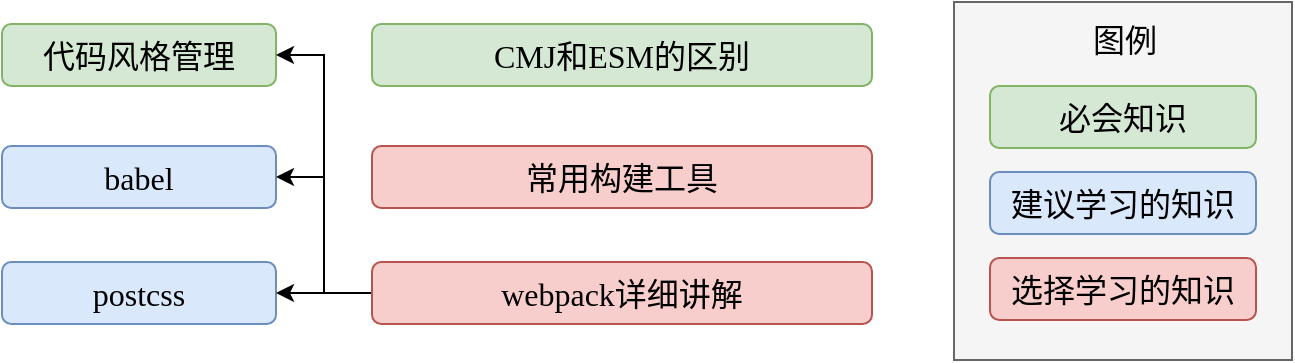 <mxfile>
    <diagram id="QFoU5hE6jV3CWI5dNyLY" name="第 1 页">
        <mxGraphModel dx="678" dy="631" grid="0" gridSize="10" guides="1" tooltips="1" connect="1" arrows="1" fold="1" page="1" pageScale="1" pageWidth="1654" pageHeight="1169" math="0" shadow="0">
            <root>
                <mxCell id="0"/>
                <mxCell id="1" parent="0"/>
                <mxCell id="19" value="" style="group" parent="1" vertex="1" connectable="0">
                    <mxGeometry x="1014" y="108" width="169" height="179" as="geometry"/>
                </mxCell>
                <mxCell id="16" value="" style="rounded=0;whiteSpace=wrap;html=1;fontFamily=Roboto Mono;fontSize=16;fillColor=#f5f5f5;strokeColor=#666666;fontColor=#333333;" parent="19" vertex="1">
                    <mxGeometry width="169" height="179" as="geometry"/>
                </mxCell>
                <mxCell id="3" value="图例" style="text;html=1;align=center;verticalAlign=middle;resizable=0;points=[];autosize=1;strokeColor=none;fontSize=16;fontFamily=Roboto Mono;" parent="19" vertex="1">
                    <mxGeometry x="63.5" y="7" width="42" height="23" as="geometry"/>
                </mxCell>
                <mxCell id="4" value="必会知识" style="rounded=1;whiteSpace=wrap;html=1;fillColor=#d5e8d4;strokeColor=#82b366;fontSize=16;fontFamily=Roboto Mono;" parent="19" vertex="1">
                    <mxGeometry x="18" y="42" width="133" height="31" as="geometry"/>
                </mxCell>
                <mxCell id="5" value="建议学习的知识" style="rounded=1;whiteSpace=wrap;html=1;fillColor=#dae8fc;strokeColor=#6c8ebf;fontSize=16;fontFamily=Roboto Mono;" parent="19" vertex="1">
                    <mxGeometry x="18" y="85" width="133" height="31" as="geometry"/>
                </mxCell>
                <mxCell id="6" value="选择学习的知识" style="rounded=1;whiteSpace=wrap;html=1;fillColor=#f8cecc;strokeColor=#b85450;fontSize=16;fontFamily=Roboto Mono;" parent="19" vertex="1">
                    <mxGeometry x="18" y="128" width="133" height="31" as="geometry"/>
                </mxCell>
                <mxCell id="71" value="babel" style="rounded=1;whiteSpace=wrap;html=1;fillColor=#dae8fc;strokeColor=#6c8ebf;fontSize=16;fontFamily=Roboto Mono;" parent="1" vertex="1">
                    <mxGeometry x="538" y="180" width="137" height="31" as="geometry"/>
                </mxCell>
                <mxCell id="73" value="CMJ和ESM的区别" style="rounded=1;whiteSpace=wrap;html=1;fillColor=#d5e8d4;strokeColor=#82b366;fontSize=16;fontFamily=Roboto Mono;" parent="1" vertex="1">
                    <mxGeometry x="723" y="119" width="250" height="31" as="geometry"/>
                </mxCell>
                <mxCell id="102" value="postcss" style="rounded=1;whiteSpace=wrap;html=1;fillColor=#dae8fc;strokeColor=#6c8ebf;fontSize=16;fontFamily=Roboto Mono;" vertex="1" parent="1">
                    <mxGeometry x="538" y="238" width="137" height="31" as="geometry"/>
                </mxCell>
                <mxCell id="103" value="代码风格管理" style="rounded=1;whiteSpace=wrap;html=1;fillColor=#d5e8d4;strokeColor=#82b366;fontSize=16;fontFamily=Roboto Mono;" vertex="1" parent="1">
                    <mxGeometry x="538" y="119" width="137" height="31" as="geometry"/>
                </mxCell>
                <mxCell id="104" value="常用构建工具" style="rounded=1;whiteSpace=wrap;html=1;fillColor=#f8cecc;strokeColor=#b85450;fontSize=16;fontFamily=Roboto Mono;" vertex="1" parent="1">
                    <mxGeometry x="723" y="180" width="250" height="31" as="geometry"/>
                </mxCell>
                <mxCell id="106" style="edgeStyle=orthogonalEdgeStyle;rounded=0;orthogonalLoop=1;jettySize=auto;html=1;" edge="1" parent="1" source="105" target="102">
                    <mxGeometry relative="1" as="geometry"/>
                </mxCell>
                <mxCell id="109" style="edgeStyle=orthogonalEdgeStyle;rounded=0;orthogonalLoop=1;jettySize=auto;html=1;entryX=1;entryY=0.5;entryDx=0;entryDy=0;" edge="1" parent="1" source="105" target="71">
                    <mxGeometry relative="1" as="geometry"/>
                </mxCell>
                <mxCell id="110" style="edgeStyle=orthogonalEdgeStyle;rounded=0;orthogonalLoop=1;jettySize=auto;html=1;entryX=1;entryY=0.5;entryDx=0;entryDy=0;" edge="1" parent="1" source="105" target="103">
                    <mxGeometry relative="1" as="geometry"/>
                </mxCell>
                <mxCell id="105" value="webpack详细讲解" style="rounded=1;whiteSpace=wrap;html=1;fillColor=#f8cecc;strokeColor=#b85450;fontSize=16;fontFamily=Roboto Mono;" vertex="1" parent="1">
                    <mxGeometry x="723" y="238" width="250" height="31" as="geometry"/>
                </mxCell>
            </root>
        </mxGraphModel>
    </diagram>
</mxfile>